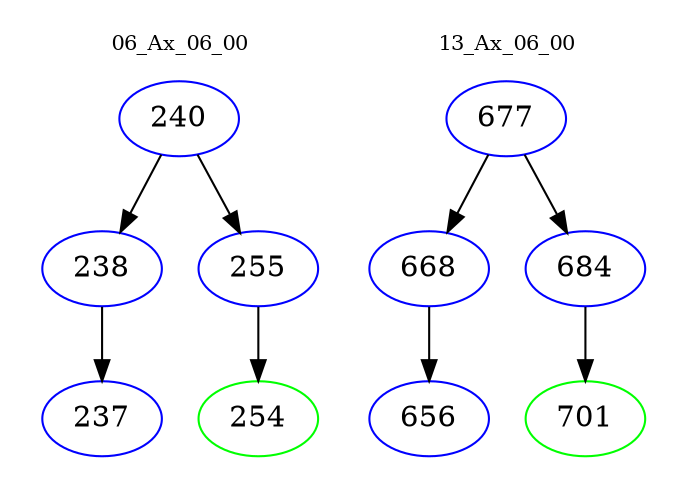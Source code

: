 digraph{
subgraph cluster_0 {
color = white
label = "06_Ax_06_00";
fontsize=10;
T0_240 [label="240", color="blue"]
T0_240 -> T0_238 [color="black"]
T0_238 [label="238", color="blue"]
T0_238 -> T0_237 [color="black"]
T0_237 [label="237", color="blue"]
T0_240 -> T0_255 [color="black"]
T0_255 [label="255", color="blue"]
T0_255 -> T0_254 [color="black"]
T0_254 [label="254", color="green"]
}
subgraph cluster_1 {
color = white
label = "13_Ax_06_00";
fontsize=10;
T1_677 [label="677", color="blue"]
T1_677 -> T1_668 [color="black"]
T1_668 [label="668", color="blue"]
T1_668 -> T1_656 [color="black"]
T1_656 [label="656", color="blue"]
T1_677 -> T1_684 [color="black"]
T1_684 [label="684", color="blue"]
T1_684 -> T1_701 [color="black"]
T1_701 [label="701", color="green"]
}
}
